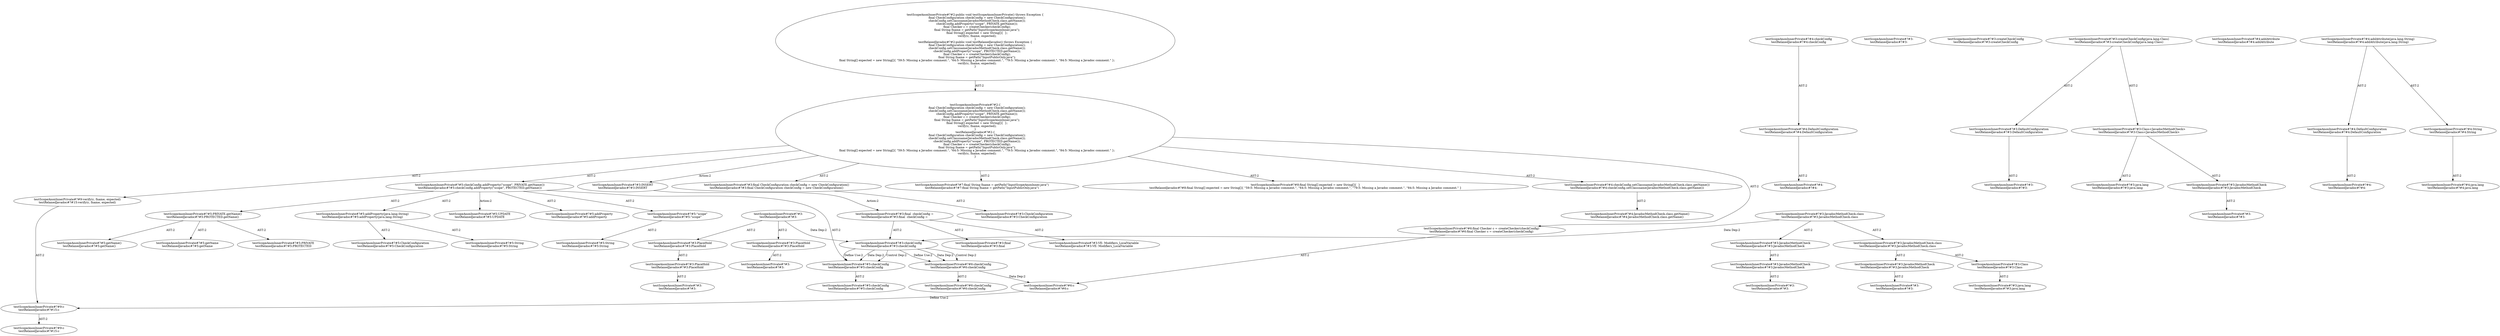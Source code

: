digraph "Pattern" {
0 [label="testScopeAnonInnerPrivate#?#5:UPDATE
testRelaxedJavadoc#?#5:UPDATE" shape=ellipse]
1 [label="testScopeAnonInnerPrivate#?#5:checkConfig.addProperty(\"scope\", PRIVATE.getName())
testRelaxedJavadoc#?#5:checkConfig.addProperty(\"scope\", PROTECTED.getName())" shape=ellipse]
2 [label="testScopeAnonInnerPrivate#?#2:\{
    final CheckConfiguration checkConfig = new CheckConfiguration();
    checkConfig.setClassname(JavadocMethodCheck.class.getName());
    checkConfig.addProperty(\"scope\", PRIVATE.getName());
    final Checker c = createChecker(checkConfig);
    final String fname = getPath(\"InputScopeAnonInner.java\");
    final String[] expected = new String[]\{  \};
    verify(c, fname, expected);
\}
testRelaxedJavadoc#?#2:\{
    final CheckConfiguration checkConfig = new CheckConfiguration();
    checkConfig.setClassname(JavadocMethodCheck.class.getName());
    checkConfig.addProperty(\"scope\", PROTECTED.getName());
    final Checker c = createChecker(checkConfig);
    final String fname = getPath(\"InputPublicOnly.java\");
    final String[] expected = new String[]\{ \"59:5: Missing a Javadoc comment.\", \"64:5: Missing a Javadoc comment.\", \"79:5: Missing a Javadoc comment.\", \"84:5: Missing a Javadoc comment.\" \};
    verify(c, fname, expected);
\}" shape=ellipse]
3 [label="testScopeAnonInnerPrivate#?#2:public void testScopeAnonInnerPrivate() throws Exception \{
    final CheckConfiguration checkConfig = new CheckConfiguration();
    checkConfig.setClassname(JavadocMethodCheck.class.getName());
    checkConfig.addProperty(\"scope\", PRIVATE.getName());
    final Checker c = createChecker(checkConfig);
    final String fname = getPath(\"InputScopeAnonInner.java\");
    final String[] expected = new String[]\{  \};
    verify(c, fname, expected);
\}
testRelaxedJavadoc#?#2:public void testRelaxedJavadoc() throws Exception \{
    final CheckConfiguration checkConfig = new CheckConfiguration();
    checkConfig.setClassname(JavadocMethodCheck.class.getName());
    checkConfig.addProperty(\"scope\", PROTECTED.getName());
    final Checker c = createChecker(checkConfig);
    final String fname = getPath(\"InputPublicOnly.java\");
    final String[] expected = new String[]\{ \"59:5: Missing a Javadoc comment.\", \"64:5: Missing a Javadoc comment.\", \"79:5: Missing a Javadoc comment.\", \"84:5: Missing a Javadoc comment.\" \};
    verify(c, fname, expected);
\}" shape=ellipse]
4 [label="testScopeAnonInnerPrivate#?#3:final CheckConfiguration checkConfig = new CheckConfiguration()
testRelaxedJavadoc#?#3:final CheckConfiguration checkConfig = new CheckConfiguration()" shape=ellipse]
5 [label="testScopeAnonInnerPrivate#?#4:checkConfig.setClassname(JavadocMethodCheck.class.getName())
testRelaxedJavadoc#?#4:checkConfig.setClassname(JavadocMethodCheck.class.getName())" shape=ellipse]
6 [label="testScopeAnonInnerPrivate#?#6:final Checker c = createChecker(checkConfig)
testRelaxedJavadoc#?#6:final Checker c = createChecker(checkConfig)" shape=ellipse]
7 [label="testScopeAnonInnerPrivate#?#7:final String fname = getPath(\"InputScopeAnonInner.java\")
testRelaxedJavadoc#?#7:final String fname = getPath(\"InputPublicOnly.java\")" shape=ellipse]
8 [label="testScopeAnonInnerPrivate#?#8:final String[] expected = new String[]\{  \}
testRelaxedJavadoc#?#8:final String[] expected = new String[]\{ \"59:5: Missing a Javadoc comment.\", \"64:5: Missing a Javadoc comment.\", \"79:5: Missing a Javadoc comment.\", \"84:5: Missing a Javadoc comment.\" \}" shape=ellipse]
9 [label="testScopeAnonInnerPrivate#?#9:verify(c, fname, expected)
testRelaxedJavadoc#?#15:verify(c, fname, expected)" shape=ellipse]
10 [label="testScopeAnonInnerPrivate#?#3:INSERT
testRelaxedJavadoc#?#3:INSERT" shape=ellipse]
11 [label="testScopeAnonInnerPrivate#?#3:final  checkConfig = 
testRelaxedJavadoc#?#3:final  checkConfig = " shape=ellipse]
12 [label="testScopeAnonInnerPrivate#?#3:checkConfig
testRelaxedJavadoc#?#3:checkConfig" shape=ellipse]
13 [label="testScopeAnonInnerPrivate#?#5:checkConfig
testRelaxedJavadoc#?#5:checkConfig" shape=ellipse]
14 [label="testScopeAnonInnerPrivate#?#4:checkConfig
testRelaxedJavadoc#?#4:checkConfig" shape=ellipse]
15 [label="testScopeAnonInnerPrivate#?#4:DefaultConfiguration
testRelaxedJavadoc#?#4:DefaultConfiguration" shape=ellipse]
16 [label="testScopeAnonInnerPrivate#?#4:
testRelaxedJavadoc#?#4:" shape=ellipse]
17 [label="testScopeAnonInnerPrivate#?#6:checkConfig
testRelaxedJavadoc#?#6:checkConfig" shape=ellipse]
18 [label="testScopeAnonInnerPrivate#?#6:checkConfig
testRelaxedJavadoc#?#6:checkConfig" shape=ellipse]
19 [label="testScopeAnonInnerPrivate#?#9:c
testRelaxedJavadoc#?#15:c" shape=ellipse]
20 [label="testScopeAnonInnerPrivate#?#9:c
testRelaxedJavadoc#?#15:c" shape=ellipse]
21 [label="testScopeAnonInnerPrivate#?#5:checkConfig
testRelaxedJavadoc#?#5:checkConfig" shape=ellipse]
22 [label="testScopeAnonInnerPrivate#?#6:c
testRelaxedJavadoc#?#6:c" shape=ellipse]
23 [label="testScopeAnonInnerPrivate#?#3:CheckConfiguration
testRelaxedJavadoc#?#3:CheckConfiguration" shape=ellipse]
24 [label="testScopeAnonInnerPrivate#?#3:
testRelaxedJavadoc#?#3:" shape=ellipse]
25 [label="testScopeAnonInnerPrivate#?#4:JavadocMethodCheck.class.getName()
testRelaxedJavadoc#?#4:JavadocMethodCheck.class.getName()" shape=ellipse]
26 [label="testScopeAnonInnerPrivate#?#3:createCheckConfig
testRelaxedJavadoc#?#3:createCheckConfig" shape=ellipse]
27 [label="testScopeAnonInnerPrivate#?#3:
testRelaxedJavadoc#?#3:" shape=ellipse]
28 [label="testScopeAnonInnerPrivate#?#3:PlaceHold
testRelaxedJavadoc#?#3:PlaceHold" shape=ellipse]
29 [label="testScopeAnonInnerPrivate#?#3:
testRelaxedJavadoc#?#3:" shape=ellipse]
30 [label="testScopeAnonInnerPrivate#?#3:PlaceHold
testRelaxedJavadoc#?#3:PlaceHold" shape=ellipse]
31 [label="testScopeAnonInnerPrivate#?#3:PlaceHold
testRelaxedJavadoc#?#3:PlaceHold" shape=ellipse]
32 [label="testScopeAnonInnerPrivate#?#3:
testRelaxedJavadoc#?#3:" shape=ellipse]
33 [label="testScopeAnonInnerPrivate#?#3:createCheckConfig(java.lang.Class)
testRelaxedJavadoc#?#3:createCheckConfig(java.lang.Class)" shape=ellipse]
34 [label="testScopeAnonInnerPrivate#?#3:DefaultConfiguration
testRelaxedJavadoc#?#3:DefaultConfiguration" shape=ellipse]
35 [label="testScopeAnonInnerPrivate#?#3:
testRelaxedJavadoc#?#3:" shape=ellipse]
36 [label="testScopeAnonInnerPrivate#?#3:Class<JavadocMethodCheck>
testRelaxedJavadoc#?#3:Class<JavadocMethodCheck>" shape=ellipse]
37 [label="testScopeAnonInnerPrivate#?#3:java.lang
testRelaxedJavadoc#?#3:java.lang" shape=ellipse]
38 [label="testScopeAnonInnerPrivate#?#3:JavadocMethodCheck
testRelaxedJavadoc#?#3:JavadocMethodCheck" shape=ellipse]
39 [label="testScopeAnonInnerPrivate#?#3:
testRelaxedJavadoc#?#3:" shape=ellipse]
40 [label="testScopeAnonInnerPrivate#?#3:JavadocMethodCheck.class
testRelaxedJavadoc#?#3:JavadocMethodCheck.class" shape=ellipse]
41 [label="testScopeAnonInnerPrivate#?#3:JavadocMethodCheck
testRelaxedJavadoc#?#3:JavadocMethodCheck" shape=ellipse]
42 [label="testScopeAnonInnerPrivate#?#3:JavadocMethodCheck
testRelaxedJavadoc#?#3:JavadocMethodCheck" shape=ellipse]
43 [label="testScopeAnonInnerPrivate#?#3:
testRelaxedJavadoc#?#3:" shape=ellipse]
44 [label="testScopeAnonInnerPrivate#?#3:JavadocMethodCheck.class
testRelaxedJavadoc#?#3:JavadocMethodCheck.class" shape=ellipse]
45 [label="testScopeAnonInnerPrivate#?#3:JavadocMethodCheck
testRelaxedJavadoc#?#3:JavadocMethodCheck" shape=ellipse]
46 [label="testScopeAnonInnerPrivate#?#3:
testRelaxedJavadoc#?#3:" shape=ellipse]
47 [label="testScopeAnonInnerPrivate#?#3:Class
testRelaxedJavadoc#?#3:Class" shape=ellipse]
48 [label="testScopeAnonInnerPrivate#?#3:java.lang
testRelaxedJavadoc#?#3:java.lang" shape=ellipse]
49 [label="testScopeAnonInnerPrivate#?#3:final
testRelaxedJavadoc#?#3:final" shape=ellipse]
50 [label="testScopeAnonInnerPrivate#?#3:VE: Modifiers_LocalVariable
testRelaxedJavadoc#?#3:VE: Modifiers_LocalVariable" shape=ellipse]
51 [label="testScopeAnonInnerPrivate#?#5:addProperty
testRelaxedJavadoc#?#5:addProperty" shape=ellipse]
52 [label="testScopeAnonInnerPrivate#?#5:addProperty(java.lang.String)
testRelaxedJavadoc#?#5:addProperty(java.lang.String)" shape=ellipse]
53 [label="testScopeAnonInnerPrivate#?#5:CheckConfiguration
testRelaxedJavadoc#?#5:CheckConfiguration" shape=ellipse]
54 [label="testScopeAnonInnerPrivate#?#5:String
testRelaxedJavadoc#?#5:String" shape=ellipse]
55 [label="testScopeAnonInnerPrivate#?#5:\"scope\"
testRelaxedJavadoc#?#5:\"scope\"" shape=ellipse]
56 [label="testScopeAnonInnerPrivate#?#5:String
testRelaxedJavadoc#?#5:String" shape=ellipse]
57 [label="testScopeAnonInnerPrivate#?#5:PRIVATE.getName()
testRelaxedJavadoc#?#5:PROTECTED.getName()" shape=ellipse]
58 [label="testScopeAnonInnerPrivate#?#5:getName
testRelaxedJavadoc#?#5:getName" shape=ellipse]
59 [label="testScopeAnonInnerPrivate#?#5:PRIVATE
testRelaxedJavadoc#?#5:PROTECTED" shape=ellipse]
60 [label="testScopeAnonInnerPrivate#?#5:getName()
testRelaxedJavadoc#?#5:getName()" shape=ellipse]
61 [label="testScopeAnonInnerPrivate#?#4:addAttribute
testRelaxedJavadoc#?#4:addAttribute" shape=ellipse]
62 [label="testScopeAnonInnerPrivate#?#4:addAttribute(java.lang.String)
testRelaxedJavadoc#?#4:addAttribute(java.lang.String)" shape=ellipse]
63 [label="testScopeAnonInnerPrivate#?#4:DefaultConfiguration
testRelaxedJavadoc#?#4:DefaultConfiguration" shape=ellipse]
64 [label="testScopeAnonInnerPrivate#?#4:
testRelaxedJavadoc#?#4:" shape=ellipse]
65 [label="testScopeAnonInnerPrivate#?#4:String
testRelaxedJavadoc#?#4:String" shape=ellipse]
66 [label="testScopeAnonInnerPrivate#?#4:java.lang
testRelaxedJavadoc#?#4:java.lang" shape=ellipse]
1 -> 0 [label="Action:2"];
1 -> 51 [label="AST:2"];
1 -> 13 [label="AST:2"];
1 -> 52 [label="AST:2"];
1 -> 55 [label="AST:2"];
1 -> 57 [label="AST:2"];
2 -> 1 [label="AST:2"];
2 -> 4 [label="AST:2"];
2 -> 5 [label="AST:2"];
2 -> 6 [label="AST:2"];
2 -> 7 [label="AST:2"];
2 -> 8 [label="AST:2"];
2 -> 9 [label="AST:2"];
2 -> 10 [label="Action:2"];
3 -> 2 [label="AST:2"];
4 -> 23 [label="AST:2"];
5 -> 25 [label="AST:2"];
6 -> 22 [label="AST:2"];
9 -> 19 [label="AST:2"];
10 -> 11 [label="Action:2"];
11 -> 12 [label="AST:2"];
11 -> 49 [label="AST:2"];
11 -> 50 [label="AST:2"];
12 -> 13 [label="Define Use:2"];
12 -> 13 [label="Data Dep:2"];
12 -> 13 [label="Control Dep:2"];
12 -> 17 [label="Define Use:2"];
12 -> 17 [label="Data Dep:2"];
12 -> 17 [label="Control Dep:2"];
13 -> 21 [label="AST:2"];
14 -> 15 [label="AST:2"];
15 -> 16 [label="AST:2"];
17 -> 18 [label="AST:2"];
17 -> 22 [label="Data Dep:2"];
19 -> 20 [label="AST:2"];
22 -> 19 [label="Define Use:2"];
27 -> 12 [label="Data Dep:2"];
27 -> 28 [label="AST:2"];
27 -> 30 [label="AST:2"];
28 -> 29 [label="AST:2"];
30 -> 31 [label="AST:2"];
31 -> 32 [label="AST:2"];
33 -> 34 [label="AST:2"];
33 -> 36 [label="AST:2"];
34 -> 35 [label="AST:2"];
36 -> 37 [label="AST:2"];
36 -> 38 [label="AST:2"];
38 -> 39 [label="AST:2"];
40 -> 12 [label="Data Dep:2"];
40 -> 41 [label="AST:2"];
40 -> 44 [label="AST:2"];
41 -> 42 [label="AST:2"];
42 -> 43 [label="AST:2"];
44 -> 45 [label="AST:2"];
44 -> 47 [label="AST:2"];
45 -> 46 [label="AST:2"];
47 -> 48 [label="AST:2"];
52 -> 53 [label="AST:2"];
52 -> 54 [label="AST:2"];
55 -> 56 [label="AST:2"];
57 -> 58 [label="AST:2"];
57 -> 59 [label="AST:2"];
57 -> 60 [label="AST:2"];
62 -> 63 [label="AST:2"];
62 -> 65 [label="AST:2"];
63 -> 64 [label="AST:2"];
65 -> 66 [label="AST:2"];
}